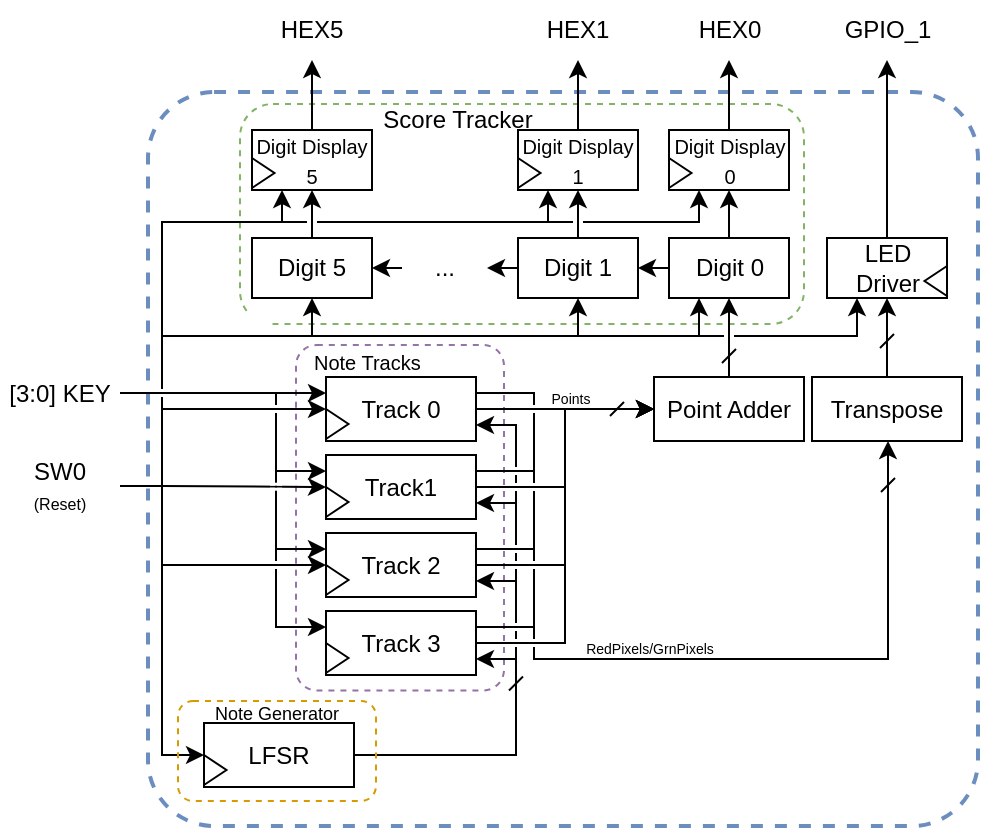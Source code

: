 <mxfile version="25.0.3">
  <diagram name="Page-1" id="yk-Mjvx3I-b8ZRN-Rifc">
    <mxGraphModel dx="18" dy="412" grid="0" gridSize="10" guides="1" tooltips="1" connect="1" arrows="1" fold="1" page="0" pageScale="1" pageWidth="850" pageHeight="1100" math="0" shadow="0">
      <root>
        <mxCell id="0" />
        <mxCell id="1" parent="0" />
        <mxCell id="nvO8RC1nS2Nixw9aljpo-76" value="" style="rounded=1;whiteSpace=wrap;html=1;fillColor=none;strokeColor=#6c8ebf;strokeWidth=2;dashed=1;arcSize=9;movable=0;resizable=0;rotatable=0;deletable=0;editable=0;locked=1;connectable=0;" parent="1" vertex="1">
          <mxGeometry x="183" y="-342" width="415" height="367" as="geometry" />
        </mxCell>
        <mxCell id="nvO8RC1nS2Nixw9aljpo-67" value="Score Tracker" style="rounded=1;whiteSpace=wrap;html=1;fillColor=none;strokeColor=#82b366;dashed=1;verticalAlign=top;spacingTop=-6;spacingRight=64;" parent="1" vertex="1">
          <mxGeometry x="229" y="-336" width="282" height="110" as="geometry" />
        </mxCell>
        <mxCell id="nvO8RC1nS2Nixw9aljpo-65" value="&lt;font style=&quot;font-size: 10px;&quot;&gt;Note Tracks&lt;/font&gt;" style="rounded=1;whiteSpace=wrap;html=1;fillColor=none;dashed=1;strokeColor=#9673a6;arcSize=10;verticalAlign=top;align=left;spacing=-4;spacingLeft=13;movable=1;resizable=1;rotatable=1;deletable=1;editable=1;locked=0;connectable=1;" parent="1" vertex="1">
          <mxGeometry x="257" y="-215.5" width="104" height="172.75" as="geometry" />
        </mxCell>
        <mxCell id="bPInsCrQ2q9wLLFs-EbH-15" style="edgeStyle=elbowEdgeStyle;rounded=0;orthogonalLoop=1;jettySize=auto;html=1;exitX=1;exitY=0.5;exitDx=0;exitDy=0;entryX=0;entryY=0.25;entryDx=0;entryDy=0;" parent="1" source="Hc0AxxcJk_Cpg9OLjL79-2" target="Hc0AxxcJk_Cpg9OLjL79-12" edge="1">
          <mxGeometry relative="1" as="geometry">
            <mxPoint x="178.0" y="-217" as="sourcePoint" />
            <Array as="points">
              <mxPoint x="247" y="-130" />
            </Array>
          </mxGeometry>
        </mxCell>
        <mxCell id="ROcs5XTyeUeNgRc5plgo-29" style="rounded=0;orthogonalLoop=1;jettySize=auto;html=1;entryX=0;entryY=0.5;entryDx=0;entryDy=0;edgeStyle=elbowEdgeStyle;" edge="1" parent="1" target="Hc0AxxcJk_Cpg9OLjL79-5">
          <mxGeometry relative="1" as="geometry">
            <mxPoint x="190" y="-182.5" as="sourcePoint" />
            <Array as="points">
              <mxPoint x="190" y="-182" />
            </Array>
          </mxGeometry>
        </mxCell>
        <mxCell id="Hc0AxxcJk_Cpg9OLjL79-2" value="[3:0] KEY" style="text;html=1;align=center;verticalAlign=middle;whiteSpace=wrap;rounded=0;" parent="1" vertex="1">
          <mxGeometry x="109" y="-206.5" width="60" height="30" as="geometry" />
        </mxCell>
        <mxCell id="nvO8RC1nS2Nixw9aljpo-72" style="edgeStyle=orthogonalEdgeStyle;rounded=0;orthogonalLoop=1;jettySize=auto;html=1;exitX=1;exitY=0.25;exitDx=0;exitDy=0;entryX=0;entryY=0;entryDx=0;entryDy=0;endArrow=none;endFill=0;" parent="1" source="Hc0AxxcJk_Cpg9OLjL79-5" target="nvO8RC1nS2Nixw9aljpo-70" edge="1">
          <mxGeometry relative="1" as="geometry" />
        </mxCell>
        <mxCell id="bPInsCrQ2q9wLLFs-EbH-4" style="edgeStyle=orthogonalEdgeStyle;rounded=0;orthogonalLoop=1;jettySize=auto;html=1;exitX=1;exitY=0.5;exitDx=0;exitDy=0;entryX=0;entryY=0.5;entryDx=0;entryDy=0;" parent="1" source="Hc0AxxcJk_Cpg9OLjL79-5" target="bPInsCrQ2q9wLLFs-EbH-3" edge="1">
          <mxGeometry relative="1" as="geometry" />
        </mxCell>
        <mxCell id="Hc0AxxcJk_Cpg9OLjL79-5" value="Track 0" style="rounded=0;whiteSpace=wrap;html=1;" parent="1" vertex="1">
          <mxGeometry x="272" y="-199.5" width="75" height="32" as="geometry" />
        </mxCell>
        <mxCell id="nvO8RC1nS2Nixw9aljpo-68" style="edgeStyle=orthogonalEdgeStyle;rounded=0;orthogonalLoop=1;jettySize=auto;html=1;exitX=1;exitY=0.25;exitDx=0;exitDy=0;entryX=0;entryY=0;entryDx=0;entryDy=0;endArrow=none;endFill=0;" parent="1" source="Hc0AxxcJk_Cpg9OLjL79-10" target="nvO8RC1nS2Nixw9aljpo-70" edge="1">
          <mxGeometry relative="1" as="geometry">
            <mxPoint x="376" y="-34.5" as="targetPoint" />
          </mxGeometry>
        </mxCell>
        <mxCell id="bPInsCrQ2q9wLLFs-EbH-5" style="edgeStyle=orthogonalEdgeStyle;rounded=0;orthogonalLoop=1;jettySize=auto;html=1;exitX=1;exitY=0.5;exitDx=0;exitDy=0;entryX=0;entryY=0.5;entryDx=0;entryDy=0;" parent="1" source="Hc0AxxcJk_Cpg9OLjL79-10" target="bPInsCrQ2q9wLLFs-EbH-3" edge="1">
          <mxGeometry relative="1" as="geometry" />
        </mxCell>
        <mxCell id="Hc0AxxcJk_Cpg9OLjL79-10" value="Track1" style="rounded=0;whiteSpace=wrap;html=1;" parent="1" vertex="1">
          <mxGeometry x="272" y="-160.5" width="75" height="32" as="geometry" />
        </mxCell>
        <mxCell id="nvO8RC1nS2Nixw9aljpo-71" style="edgeStyle=orthogonalEdgeStyle;rounded=0;orthogonalLoop=1;jettySize=auto;html=1;exitX=1;exitY=0.25;exitDx=0;exitDy=0;entryX=0;entryY=0;entryDx=0;entryDy=0;endArrow=none;endFill=0;" parent="1" source="Hc0AxxcJk_Cpg9OLjL79-11" target="nvO8RC1nS2Nixw9aljpo-70" edge="1">
          <mxGeometry relative="1" as="geometry" />
        </mxCell>
        <mxCell id="bPInsCrQ2q9wLLFs-EbH-6" style="edgeStyle=orthogonalEdgeStyle;rounded=0;orthogonalLoop=1;jettySize=auto;html=1;exitX=1;exitY=0.5;exitDx=0;exitDy=0;entryX=0;entryY=0.5;entryDx=0;entryDy=0;" parent="1" source="Hc0AxxcJk_Cpg9OLjL79-11" target="bPInsCrQ2q9wLLFs-EbH-3" edge="1">
          <mxGeometry relative="1" as="geometry">
            <mxPoint x="386" y="-102.167" as="targetPoint" />
          </mxGeometry>
        </mxCell>
        <mxCell id="Hc0AxxcJk_Cpg9OLjL79-11" value="Track 2" style="rounded=0;whiteSpace=wrap;html=1;" parent="1" vertex="1">
          <mxGeometry x="272" y="-121.5" width="75" height="32" as="geometry" />
        </mxCell>
        <mxCell id="nvO8RC1nS2Nixw9aljpo-73" style="edgeStyle=orthogonalEdgeStyle;rounded=0;orthogonalLoop=1;jettySize=auto;html=1;exitX=1;exitY=0.25;exitDx=0;exitDy=0;entryX=0;entryY=0;entryDx=0;entryDy=0;endArrow=none;endFill=0;" parent="1" source="Hc0AxxcJk_Cpg9OLjL79-12" target="nvO8RC1nS2Nixw9aljpo-70" edge="1">
          <mxGeometry relative="1" as="geometry" />
        </mxCell>
        <mxCell id="bPInsCrQ2q9wLLFs-EbH-7" style="edgeStyle=orthogonalEdgeStyle;rounded=0;orthogonalLoop=1;jettySize=auto;html=1;exitX=1;exitY=0.5;exitDx=0;exitDy=0;entryX=0;entryY=0.5;entryDx=0;entryDy=0;" parent="1" source="Hc0AxxcJk_Cpg9OLjL79-12" target="bPInsCrQ2q9wLLFs-EbH-3" edge="1">
          <mxGeometry relative="1" as="geometry" />
        </mxCell>
        <mxCell id="Hc0AxxcJk_Cpg9OLjL79-12" value="Track 3" style="rounded=0;whiteSpace=wrap;html=1;" parent="1" vertex="1">
          <mxGeometry x="272" y="-82.5" width="75" height="32" as="geometry" />
        </mxCell>
        <mxCell id="Hc0AxxcJk_Cpg9OLjL79-14" value="HEX0" style="text;html=1;align=center;verticalAlign=middle;whiteSpace=wrap;rounded=0;" parent="1" vertex="1">
          <mxGeometry x="443.5" y="-388" width="60" height="30" as="geometry" />
        </mxCell>
        <mxCell id="Hc0AxxcJk_Cpg9OLjL79-16" value="GPIO_1" style="text;html=1;align=center;verticalAlign=middle;whiteSpace=wrap;rounded=0;" parent="1" vertex="1">
          <mxGeometry x="522.5" y="-388" width="60" height="30" as="geometry" />
        </mxCell>
        <mxCell id="Hc0AxxcJk_Cpg9OLjL79-29" style="edgeStyle=orthogonalEdgeStyle;rounded=0;orthogonalLoop=1;jettySize=auto;html=1;exitX=0;exitY=0.5;exitDx=0;exitDy=0;entryX=1;entryY=0.5;entryDx=0;entryDy=0;" parent="1" source="Hc0AxxcJk_Cpg9OLjL79-19" target="Hc0AxxcJk_Cpg9OLjL79-23" edge="1">
          <mxGeometry relative="1" as="geometry" />
        </mxCell>
        <mxCell id="ROcs5XTyeUeNgRc5plgo-7" style="edgeStyle=orthogonalEdgeStyle;rounded=0;orthogonalLoop=1;jettySize=auto;html=1;exitX=0.5;exitY=0;exitDx=0;exitDy=0;entryX=0.5;entryY=1;entryDx=0;entryDy=0;" edge="1" parent="1" source="Hc0AxxcJk_Cpg9OLjL79-19" target="ROcs5XTyeUeNgRc5plgo-4">
          <mxGeometry relative="1" as="geometry" />
        </mxCell>
        <mxCell id="Hc0AxxcJk_Cpg9OLjL79-19" value="Digit 0" style="rounded=0;whiteSpace=wrap;html=1;" parent="1" vertex="1">
          <mxGeometry x="443.5" y="-269" width="60" height="30" as="geometry" />
        </mxCell>
        <mxCell id="Hc0AxxcJk_Cpg9OLjL79-21" value="HEX1" style="text;html=1;align=center;verticalAlign=middle;whiteSpace=wrap;rounded=0;" parent="1" vertex="1">
          <mxGeometry x="368" y="-388" width="60" height="30" as="geometry" />
        </mxCell>
        <mxCell id="Hc0AxxcJk_Cpg9OLjL79-34" style="edgeStyle=orthogonalEdgeStyle;rounded=0;orthogonalLoop=1;jettySize=auto;html=1;exitX=0;exitY=0.5;exitDx=0;exitDy=0;entryX=1;entryY=0.5;entryDx=0;entryDy=0;" parent="1" source="Hc0AxxcJk_Cpg9OLjL79-23" target="Hc0AxxcJk_Cpg9OLjL79-27" edge="1">
          <mxGeometry relative="1" as="geometry" />
        </mxCell>
        <mxCell id="ROcs5XTyeUeNgRc5plgo-6" style="edgeStyle=orthogonalEdgeStyle;rounded=0;orthogonalLoop=1;jettySize=auto;html=1;exitX=0.5;exitY=0;exitDx=0;exitDy=0;entryX=0.5;entryY=1;entryDx=0;entryDy=0;" edge="1" parent="1" source="Hc0AxxcJk_Cpg9OLjL79-23" target="ROcs5XTyeUeNgRc5plgo-3">
          <mxGeometry relative="1" as="geometry" />
        </mxCell>
        <mxCell id="Hc0AxxcJk_Cpg9OLjL79-23" value="Digit 1" style="rounded=0;whiteSpace=wrap;html=1;" parent="1" vertex="1">
          <mxGeometry x="368" y="-269" width="60" height="30" as="geometry" />
        </mxCell>
        <mxCell id="Hc0AxxcJk_Cpg9OLjL79-35" style="edgeStyle=orthogonalEdgeStyle;rounded=0;orthogonalLoop=1;jettySize=auto;html=1;exitX=0;exitY=0.5;exitDx=0;exitDy=0;entryX=1;entryY=0.5;entryDx=0;entryDy=0;" parent="1" source="Hc0AxxcJk_Cpg9OLjL79-27" target="Hc0AxxcJk_Cpg9OLjL79-33" edge="1">
          <mxGeometry relative="1" as="geometry" />
        </mxCell>
        <mxCell id="Hc0AxxcJk_Cpg9OLjL79-27" value="..." style="text;html=1;align=center;verticalAlign=middle;whiteSpace=wrap;rounded=0;" parent="1" vertex="1">
          <mxGeometry x="310" y="-269" width="42.5" height="30" as="geometry" />
        </mxCell>
        <mxCell id="Hc0AxxcJk_Cpg9OLjL79-31" value="HEX5" style="text;html=1;align=center;verticalAlign=middle;whiteSpace=wrap;rounded=0;" parent="1" vertex="1">
          <mxGeometry x="235" y="-388" width="60" height="30" as="geometry" />
        </mxCell>
        <mxCell id="ROcs5XTyeUeNgRc5plgo-5" style="edgeStyle=orthogonalEdgeStyle;rounded=0;orthogonalLoop=1;jettySize=auto;html=1;exitX=0.5;exitY=0;exitDx=0;exitDy=0;entryX=0.5;entryY=1;entryDx=0;entryDy=0;" edge="1" parent="1" source="Hc0AxxcJk_Cpg9OLjL79-33" target="ROcs5XTyeUeNgRc5plgo-2">
          <mxGeometry relative="1" as="geometry" />
        </mxCell>
        <mxCell id="Hc0AxxcJk_Cpg9OLjL79-33" value="Digit 5" style="rounded=0;whiteSpace=wrap;html=1;" parent="1" vertex="1">
          <mxGeometry x="235" y="-269" width="60" height="30" as="geometry" />
        </mxCell>
        <mxCell id="Hc0AxxcJk_Cpg9OLjL79-63" style="rounded=0;orthogonalLoop=1;jettySize=auto;html=1;exitX=0.5;exitY=0;exitDx=0;exitDy=0;entryX=0.5;entryY=1;entryDx=0;entryDy=0;elbow=vertical;" parent="1" source="bPInsCrQ2q9wLLFs-EbH-3" target="Hc0AxxcJk_Cpg9OLjL79-19" edge="1">
          <mxGeometry relative="1" as="geometry">
            <mxPoint x="454" y="-141" as="sourcePoint" />
          </mxGeometry>
        </mxCell>
        <mxCell id="Hc0AxxcJk_Cpg9OLjL79-54" value="" style="triangle;whiteSpace=wrap;html=1;aspect=fixed;" parent="1" vertex="1">
          <mxGeometry x="272" y="-183.5" width="11.25" height="15" as="geometry" />
        </mxCell>
        <mxCell id="Hc0AxxcJk_Cpg9OLjL79-55" value="" style="triangle;whiteSpace=wrap;html=1;aspect=fixed;" parent="1" vertex="1">
          <mxGeometry x="272" y="-144.5" width="11.25" height="15" as="geometry" />
        </mxCell>
        <mxCell id="Hc0AxxcJk_Cpg9OLjL79-56" value="" style="triangle;whiteSpace=wrap;html=1;aspect=fixed;" parent="1" vertex="1">
          <mxGeometry x="272" y="-105.5" width="11.25" height="15" as="geometry" />
        </mxCell>
        <mxCell id="Hc0AxxcJk_Cpg9OLjL79-57" value="" style="triangle;whiteSpace=wrap;html=1;aspect=fixed;" parent="1" vertex="1">
          <mxGeometry x="272" y="-66.5" width="11.25" height="15" as="geometry" />
        </mxCell>
        <mxCell id="nvO8RC1nS2Nixw9aljpo-2" style="edgeStyle=orthogonalEdgeStyle;rounded=0;orthogonalLoop=1;jettySize=auto;html=1;exitX=0.5;exitY=0;exitDx=0;exitDy=0;entryX=0.5;entryY=1;entryDx=0;entryDy=0;" parent="1" source="Hc0AxxcJk_Cpg9OLjL79-67" target="nvO8RC1nS2Nixw9aljpo-1" edge="1">
          <mxGeometry relative="1" as="geometry" />
        </mxCell>
        <mxCell id="Hc0AxxcJk_Cpg9OLjL79-67" value="Transpose" style="rounded=0;whiteSpace=wrap;html=1;" parent="1" vertex="1">
          <mxGeometry x="515" y="-199.5" width="75" height="32" as="geometry" />
        </mxCell>
        <mxCell id="nvO8RC1nS2Nixw9aljpo-3" value="" style="edgeStyle=orthogonalEdgeStyle;rounded=0;orthogonalLoop=1;jettySize=auto;html=1;" parent="1" source="nvO8RC1nS2Nixw9aljpo-1" target="Hc0AxxcJk_Cpg9OLjL79-16" edge="1">
          <mxGeometry relative="1" as="geometry" />
        </mxCell>
        <mxCell id="nvO8RC1nS2Nixw9aljpo-1" value="LED Driver" style="rounded=0;whiteSpace=wrap;html=1;" parent="1" vertex="1">
          <mxGeometry x="522.5" y="-269" width="60" height="30" as="geometry" />
        </mxCell>
        <mxCell id="nvO8RC1nS2Nixw9aljpo-4" value="" style="triangle;whiteSpace=wrap;html=1;aspect=fixed;rotation=-180;" parent="1" vertex="1">
          <mxGeometry x="571.25" y="-255" width="11.25" height="15" as="geometry" />
        </mxCell>
        <mxCell id="nvO8RC1nS2Nixw9aljpo-7" style="rounded=0;orthogonalLoop=1;jettySize=auto;html=1;entryX=0;entryY=0.5;entryDx=0;entryDy=0;" parent="1" target="Hc0AxxcJk_Cpg9OLjL79-10" edge="1">
          <mxGeometry relative="1" as="geometry">
            <mxPoint x="190" y="-145" as="sourcePoint" />
          </mxGeometry>
        </mxCell>
        <mxCell id="nvO8RC1nS2Nixw9aljpo-8" style="edgeStyle=elbowEdgeStyle;rounded=0;orthogonalLoop=1;jettySize=auto;html=1;entryX=0;entryY=0.5;entryDx=0;entryDy=0;" parent="1" target="Hc0AxxcJk_Cpg9OLjL79-11" edge="1">
          <mxGeometry relative="1" as="geometry">
            <Array as="points">
              <mxPoint x="190" y="-123" />
            </Array>
            <mxPoint x="190" y="-163" as="sourcePoint" />
          </mxGeometry>
        </mxCell>
        <mxCell id="nvO8RC1nS2Nixw9aljpo-10" style="edgeStyle=elbowEdgeStyle;rounded=0;orthogonalLoop=1;jettySize=auto;html=1;entryX=0.5;entryY=1;entryDx=0;entryDy=0;elbow=vertical;" parent="1" target="Hc0AxxcJk_Cpg9OLjL79-33" edge="1">
          <mxGeometry relative="1" as="geometry">
            <mxPoint x="190" y="-141" as="sourcePoint" />
            <Array as="points">
              <mxPoint x="226" y="-220" />
            </Array>
          </mxGeometry>
        </mxCell>
        <mxCell id="nvO8RC1nS2Nixw9aljpo-11" style="edgeStyle=elbowEdgeStyle;rounded=0;orthogonalLoop=1;jettySize=auto;html=1;entryX=0.5;entryY=1;entryDx=0;entryDy=0;elbow=vertical;" parent="1" target="Hc0AxxcJk_Cpg9OLjL79-23" edge="1">
          <mxGeometry relative="1" as="geometry">
            <mxPoint x="190" y="-141" as="sourcePoint" />
            <Array as="points">
              <mxPoint x="295" y="-220" />
            </Array>
          </mxGeometry>
        </mxCell>
        <mxCell id="nvO8RC1nS2Nixw9aljpo-12" style="edgeStyle=elbowEdgeStyle;rounded=0;orthogonalLoop=1;jettySize=auto;html=1;entryX=0.25;entryY=1;entryDx=0;entryDy=0;elbow=vertical;" parent="1" target="Hc0AxxcJk_Cpg9OLjL79-19" edge="1">
          <mxGeometry relative="1" as="geometry">
            <mxPoint x="190" y="-141" as="sourcePoint" />
            <Array as="points">
              <mxPoint x="321" y="-220" />
            </Array>
          </mxGeometry>
        </mxCell>
        <mxCell id="nvO8RC1nS2Nixw9aljpo-13" style="edgeStyle=elbowEdgeStyle;rounded=0;orthogonalLoop=1;jettySize=auto;html=1;entryX=0.25;entryY=1;entryDx=0;entryDy=0;elbow=vertical;" parent="1" target="nvO8RC1nS2Nixw9aljpo-1" edge="1">
          <mxGeometry relative="1" as="geometry">
            <mxPoint x="190" y="-142" as="sourcePoint" />
            <Array as="points">
              <mxPoint x="361" y="-220" />
            </Array>
          </mxGeometry>
        </mxCell>
        <mxCell id="nvO8RC1nS2Nixw9aljpo-24" style="edgeStyle=elbowEdgeStyle;rounded=0;orthogonalLoop=1;jettySize=auto;html=1;exitX=1;exitY=0.5;exitDx=0;exitDy=0;entryX=0;entryY=0.5;entryDx=0;entryDy=0;" parent="1" source="nvO8RC1nS2Nixw9aljpo-5" target="nvO8RC1nS2Nixw9aljpo-23" edge="1">
          <mxGeometry relative="1" as="geometry">
            <Array as="points">
              <mxPoint x="190" y="-56" />
            </Array>
          </mxGeometry>
        </mxCell>
        <mxCell id="ROcs5XTyeUeNgRc5plgo-11" style="edgeStyle=orthogonalEdgeStyle;rounded=0;orthogonalLoop=1;jettySize=auto;html=1;exitX=1;exitY=0.5;exitDx=0;exitDy=0;entryX=0.25;entryY=1;entryDx=0;entryDy=0;" edge="1" parent="1" source="nvO8RC1nS2Nixw9aljpo-5" target="ROcs5XTyeUeNgRc5plgo-2">
          <mxGeometry relative="1" as="geometry">
            <Array as="points">
              <mxPoint x="190" y="-145" />
              <mxPoint x="190" y="-277" />
              <mxPoint x="250" y="-277" />
            </Array>
          </mxGeometry>
        </mxCell>
        <mxCell id="ROcs5XTyeUeNgRc5plgo-12" style="edgeStyle=orthogonalEdgeStyle;rounded=0;orthogonalLoop=1;jettySize=auto;html=1;entryX=0.25;entryY=1;entryDx=0;entryDy=0;" edge="1" parent="1" target="ROcs5XTyeUeNgRc5plgo-3">
          <mxGeometry relative="1" as="geometry">
            <mxPoint x="190" y="-145" as="sourcePoint" />
            <Array as="points">
              <mxPoint x="190" y="-141" />
              <mxPoint x="190" y="-277" />
              <mxPoint x="383" y="-277" />
            </Array>
          </mxGeometry>
        </mxCell>
        <mxCell id="ROcs5XTyeUeNgRc5plgo-13" style="edgeStyle=orthogonalEdgeStyle;rounded=0;orthogonalLoop=1;jettySize=auto;html=1;entryX=0.25;entryY=1;entryDx=0;entryDy=0;" edge="1" parent="1" target="ROcs5XTyeUeNgRc5plgo-4">
          <mxGeometry relative="1" as="geometry">
            <mxPoint x="190" y="-150" as="sourcePoint" />
            <Array as="points">
              <mxPoint x="190" y="-277" />
              <mxPoint x="459" y="-277" />
            </Array>
          </mxGeometry>
        </mxCell>
        <mxCell id="nvO8RC1nS2Nixw9aljpo-5" value="SW0&lt;br&gt;&lt;font style=&quot;font-size: 8px;&quot;&gt;(Reset)&lt;/font&gt;" style="text;html=1;align=center;verticalAlign=middle;whiteSpace=wrap;rounded=0;" parent="1" vertex="1">
          <mxGeometry x="109" y="-160" width="60" height="30" as="geometry" />
        </mxCell>
        <mxCell id="nvO8RC1nS2Nixw9aljpo-14" value="" style="rounded=0;whiteSpace=wrap;html=1;strokeColor=none;aspect=fixed;" parent="1" vertex="1">
          <mxGeometry x="232" y="-231" width="12" height="6" as="geometry" />
        </mxCell>
        <mxCell id="nvO8RC1nS2Nixw9aljpo-26" style="edgeStyle=orthogonalEdgeStyle;rounded=0;orthogonalLoop=1;jettySize=auto;html=1;exitX=1;exitY=0.5;exitDx=0;exitDy=0;entryX=1;entryY=0.75;entryDx=0;entryDy=0;" parent="1" source="nvO8RC1nS2Nixw9aljpo-23" target="Hc0AxxcJk_Cpg9OLjL79-5" edge="1">
          <mxGeometry relative="1" as="geometry" />
        </mxCell>
        <mxCell id="nvO8RC1nS2Nixw9aljpo-27" style="edgeStyle=orthogonalEdgeStyle;rounded=0;orthogonalLoop=1;jettySize=auto;html=1;exitX=1;exitY=0.5;exitDx=0;exitDy=0;entryX=1;entryY=0.75;entryDx=0;entryDy=0;" parent="1" source="nvO8RC1nS2Nixw9aljpo-23" target="Hc0AxxcJk_Cpg9OLjL79-10" edge="1">
          <mxGeometry relative="1" as="geometry" />
        </mxCell>
        <mxCell id="nvO8RC1nS2Nixw9aljpo-28" style="edgeStyle=orthogonalEdgeStyle;rounded=0;orthogonalLoop=1;jettySize=auto;html=1;exitX=1;exitY=0.5;exitDx=0;exitDy=0;entryX=1;entryY=0.75;entryDx=0;entryDy=0;" parent="1" source="nvO8RC1nS2Nixw9aljpo-23" target="Hc0AxxcJk_Cpg9OLjL79-11" edge="1">
          <mxGeometry relative="1" as="geometry" />
        </mxCell>
        <mxCell id="nvO8RC1nS2Nixw9aljpo-29" style="edgeStyle=orthogonalEdgeStyle;rounded=0;orthogonalLoop=1;jettySize=auto;html=1;exitX=1;exitY=0.5;exitDx=0;exitDy=0;entryX=1;entryY=0.75;entryDx=0;entryDy=0;" parent="1" source="nvO8RC1nS2Nixw9aljpo-23" target="Hc0AxxcJk_Cpg9OLjL79-12" edge="1">
          <mxGeometry relative="1" as="geometry" />
        </mxCell>
        <mxCell id="nvO8RC1nS2Nixw9aljpo-23" value="LFSR" style="rounded=0;whiteSpace=wrap;html=1;" parent="1" vertex="1">
          <mxGeometry x="211" y="-26.5" width="75" height="32" as="geometry" />
        </mxCell>
        <mxCell id="nvO8RC1nS2Nixw9aljpo-25" value="" style="triangle;whiteSpace=wrap;html=1;aspect=fixed;" parent="1" vertex="1">
          <mxGeometry x="211" y="-10.5" width="11.25" height="15" as="geometry" />
        </mxCell>
        <mxCell id="nvO8RC1nS2Nixw9aljpo-30" value="" style="rounded=0;whiteSpace=wrap;html=1;strokeColor=none;rotation=0;" parent="1" vertex="1">
          <mxGeometry x="373" y="-185.5" width="6" height="1.5" as="geometry" />
        </mxCell>
        <mxCell id="nvO8RC1nS2Nixw9aljpo-31" value="" style="rounded=0;whiteSpace=wrap;html=1;strokeColor=none;rotation=-180;" parent="1" vertex="1">
          <mxGeometry x="373" y="-183" width="6" height="1.5" as="geometry" />
        </mxCell>
        <mxCell id="nvO8RC1nS2Nixw9aljpo-32" value="" style="rounded=0;whiteSpace=wrap;html=1;strokeColor=none;rotation=-180;" parent="1" vertex="1">
          <mxGeometry x="373" y="-146.5" width="6" height="1.5" as="geometry" />
        </mxCell>
        <mxCell id="nvO8RC1nS2Nixw9aljpo-33" value="" style="rounded=0;whiteSpace=wrap;html=1;strokeColor=none;rotation=-180;" parent="1" vertex="1">
          <mxGeometry x="373" y="-144" width="6" height="1.5" as="geometry" />
        </mxCell>
        <mxCell id="nvO8RC1nS2Nixw9aljpo-34" value="" style="rounded=0;whiteSpace=wrap;html=1;strokeColor=none;rotation=-180;" parent="1" vertex="1">
          <mxGeometry x="373" y="-107.5" width="6" height="1.5" as="geometry" />
        </mxCell>
        <mxCell id="nvO8RC1nS2Nixw9aljpo-35" value="" style="rounded=0;whiteSpace=wrap;html=1;strokeColor=none;rotation=-180;" parent="1" vertex="1">
          <mxGeometry x="373" y="-105" width="6" height="1.5" as="geometry" />
        </mxCell>
        <mxCell id="nvO8RC1nS2Nixw9aljpo-36" value="" style="rounded=0;whiteSpace=wrap;html=1;strokeColor=none;rotation=-180;" parent="1" vertex="1">
          <mxGeometry x="373" y="-68.5" width="6" height="1.5" as="geometry" />
        </mxCell>
        <mxCell id="nvO8RC1nS2Nixw9aljpo-37" value="" style="rounded=0;whiteSpace=wrap;html=1;strokeColor=none;rotation=-180;" parent="1" vertex="1">
          <mxGeometry x="373" y="-66" width="6" height="1.5" as="geometry" />
        </mxCell>
        <mxCell id="nvO8RC1nS2Nixw9aljpo-38" value="" style="endArrow=none;html=1;rounded=0;" parent="1" edge="1">
          <mxGeometry width="50" height="50" relative="1" as="geometry">
            <mxPoint x="549.5" y="-142" as="sourcePoint" />
            <mxPoint x="556.5" y="-149" as="targetPoint" />
          </mxGeometry>
        </mxCell>
        <mxCell id="nvO8RC1nS2Nixw9aljpo-39" value="" style="rounded=0;whiteSpace=wrap;html=1;strokeColor=none;rotation=90;" parent="1" vertex="1">
          <mxGeometry x="470.5" y="-221" width="3" height="2" as="geometry" />
        </mxCell>
        <mxCell id="nvO8RC1nS2Nixw9aljpo-40" value="" style="rounded=0;whiteSpace=wrap;html=1;strokeColor=none;rotation=90;" parent="1" vertex="1">
          <mxGeometry x="473.5" y="-221" width="3" height="2" as="geometry" />
        </mxCell>
        <mxCell id="nvO8RC1nS2Nixw9aljpo-41" value="" style="rounded=0;whiteSpace=wrap;html=1;strokeColor=none;rotation=-180;" parent="1" vertex="1">
          <mxGeometry x="364" y="-66" width="6" height="1.5" as="geometry" />
        </mxCell>
        <mxCell id="nvO8RC1nS2Nixw9aljpo-42" value="" style="rounded=0;whiteSpace=wrap;html=1;strokeColor=none;rotation=-180;" parent="1" vertex="1">
          <mxGeometry x="364" y="-68.5" width="6" height="1.5" as="geometry" />
        </mxCell>
        <mxCell id="nvO8RC1nS2Nixw9aljpo-43" value="" style="rounded=0;whiteSpace=wrap;html=1;strokeColor=none;rotation=-180;" parent="1" vertex="1">
          <mxGeometry x="364" y="-74" width="6" height="1.5" as="geometry" />
        </mxCell>
        <mxCell id="nvO8RC1nS2Nixw9aljpo-45" value="" style="rounded=0;whiteSpace=wrap;html=1;strokeColor=none;rotation=-180;" parent="1" vertex="1">
          <mxGeometry x="364" y="-76.5" width="6" height="1.5" as="geometry" />
        </mxCell>
        <mxCell id="nvO8RC1nS2Nixw9aljpo-46" value="" style="rounded=0;whiteSpace=wrap;html=1;strokeColor=none;rotation=-180;" parent="1" vertex="1">
          <mxGeometry x="364" y="-107.5" width="6" height="1.5" as="geometry" />
        </mxCell>
        <mxCell id="nvO8RC1nS2Nixw9aljpo-47" value="" style="rounded=0;whiteSpace=wrap;html=1;strokeColor=none;rotation=-180;" parent="1" vertex="1">
          <mxGeometry x="364" y="-115.5" width="6" height="1.5" as="geometry" />
        </mxCell>
        <mxCell id="nvO8RC1nS2Nixw9aljpo-48" value="" style="rounded=0;whiteSpace=wrap;html=1;strokeColor=none;rotation=-180;" parent="1" vertex="1">
          <mxGeometry x="364" y="-113" width="6" height="1.5" as="geometry" />
        </mxCell>
        <mxCell id="nvO8RC1nS2Nixw9aljpo-49" value="" style="rounded=0;whiteSpace=wrap;html=1;strokeColor=none;rotation=-180;" parent="1" vertex="1">
          <mxGeometry x="364" y="-105" width="6" height="1.5" as="geometry" />
        </mxCell>
        <mxCell id="nvO8RC1nS2Nixw9aljpo-50" value="" style="rounded=0;whiteSpace=wrap;html=1;strokeColor=none;rotation=-180;" parent="1" vertex="1">
          <mxGeometry x="364" y="-146.5" width="6" height="1.5" as="geometry" />
        </mxCell>
        <mxCell id="nvO8RC1nS2Nixw9aljpo-51" value="" style="rounded=0;whiteSpace=wrap;html=1;strokeColor=none;rotation=-180;" parent="1" vertex="1">
          <mxGeometry x="364" y="-144" width="6" height="1.5" as="geometry" />
        </mxCell>
        <mxCell id="nvO8RC1nS2Nixw9aljpo-52" value="" style="rounded=0;whiteSpace=wrap;html=1;strokeColor=none;rotation=-180;" parent="1" vertex="1">
          <mxGeometry x="364" y="-152" width="6" height="1.5" as="geometry" />
        </mxCell>
        <mxCell id="nvO8RC1nS2Nixw9aljpo-53" value="" style="rounded=0;whiteSpace=wrap;html=1;strokeColor=none;rotation=-180;" parent="1" vertex="1">
          <mxGeometry x="364" y="-154.5" width="6" height="1.5" as="geometry" />
        </mxCell>
        <mxCell id="nvO8RC1nS2Nixw9aljpo-66" value="&lt;font style=&quot;font-size: 9px;&quot;&gt;Note Generator&lt;/font&gt;" style="rounded=1;whiteSpace=wrap;html=1;fillColor=none;strokeColor=#d79b00;dashed=1;align=center;verticalAlign=top;spacingTop=-9;" parent="1" vertex="1">
          <mxGeometry x="198" y="-37.5" width="99" height="50" as="geometry" />
        </mxCell>
        <mxCell id="nvO8RC1nS2Nixw9aljpo-74" style="edgeStyle=elbowEdgeStyle;rounded=0;orthogonalLoop=1;jettySize=auto;html=1;exitX=0;exitY=0;exitDx=0;exitDy=0;entryX=0.5;entryY=1;entryDx=0;entryDy=0;" parent="1" source="nvO8RC1nS2Nixw9aljpo-70" target="Hc0AxxcJk_Cpg9OLjL79-67" edge="1">
          <mxGeometry relative="1" as="geometry">
            <mxPoint x="564" y="-144" as="targetPoint" />
            <Array as="points">
              <mxPoint x="553" y="-90" />
            </Array>
          </mxGeometry>
        </mxCell>
        <mxCell id="nvO8RC1nS2Nixw9aljpo-70" value="" style="rounded=0;whiteSpace=wrap;html=1;strokeColor=none;fillColor=none;" parent="1" vertex="1">
          <mxGeometry x="376" y="-58.5" width="3" height="6" as="geometry" />
        </mxCell>
        <mxCell id="nvO8RC1nS2Nixw9aljpo-75" value="" style="rounded=0;whiteSpace=wrap;html=1;strokeColor=none;fillColor=#000000;" parent="1" vertex="1">
          <mxGeometry x="375.5" y="-58.5" width="0.5" height="0.5" as="geometry" />
        </mxCell>
        <mxCell id="nvO8RC1nS2Nixw9aljpo-82" value="" style="endArrow=none;html=1;rounded=0;" parent="1" edge="1">
          <mxGeometry width="50" height="50" relative="1" as="geometry">
            <mxPoint x="549" y="-214" as="sourcePoint" />
            <mxPoint x="556" y="-221" as="targetPoint" />
          </mxGeometry>
        </mxCell>
        <mxCell id="nvO8RC1nS2Nixw9aljpo-83" value="" style="endArrow=none;html=1;rounded=0;" parent="1" edge="1">
          <mxGeometry width="50" height="50" relative="1" as="geometry">
            <mxPoint x="470" y="-206.5" as="sourcePoint" />
            <mxPoint x="477" y="-213.5" as="targetPoint" />
          </mxGeometry>
        </mxCell>
        <mxCell id="bPInsCrQ2q9wLLFs-EbH-3" value="Point Adder" style="rounded=0;whiteSpace=wrap;html=1;" parent="1" vertex="1">
          <mxGeometry x="436" y="-199.5" width="75" height="32" as="geometry" />
        </mxCell>
        <mxCell id="bPInsCrQ2q9wLLFs-EbH-12" style="edgeStyle=elbowEdgeStyle;rounded=0;orthogonalLoop=1;jettySize=auto;html=1;entryX=0;entryY=0.25;entryDx=0;entryDy=0;" parent="1" target="Hc0AxxcJk_Cpg9OLjL79-5" edge="1">
          <mxGeometry relative="1" as="geometry">
            <mxPoint x="247" y="-191.5" as="sourcePoint" />
            <mxPoint x="272" y="-191.5" as="targetPoint" />
            <Array as="points" />
          </mxGeometry>
        </mxCell>
        <mxCell id="bPInsCrQ2q9wLLFs-EbH-14" style="edgeStyle=elbowEdgeStyle;rounded=0;orthogonalLoop=1;jettySize=auto;html=1;entryX=0;entryY=0.25;entryDx=0;entryDy=0;" parent="1" target="Hc0AxxcJk_Cpg9OLjL79-10" edge="1">
          <mxGeometry relative="1" as="geometry">
            <mxPoint x="249" y="-152.5" as="sourcePoint" />
            <mxPoint x="272" y="-152.5" as="targetPoint" />
            <Array as="points">
              <mxPoint x="247" y="-152.5" />
            </Array>
          </mxGeometry>
        </mxCell>
        <mxCell id="bPInsCrQ2q9wLLFs-EbH-16" style="edgeStyle=elbowEdgeStyle;rounded=0;orthogonalLoop=1;jettySize=auto;html=1;entryX=0;entryY=0.25;entryDx=0;entryDy=0;" parent="1" target="Hc0AxxcJk_Cpg9OLjL79-11" edge="1">
          <mxGeometry relative="1" as="geometry">
            <mxPoint x="247" y="-113.5" as="sourcePoint" />
            <mxPoint x="272" y="-113.5" as="targetPoint" />
            <Array as="points" />
          </mxGeometry>
        </mxCell>
        <mxCell id="bPInsCrQ2q9wLLFs-EbH-17" value="" style="rounded=0;whiteSpace=wrap;html=1;strokeColor=none;rotation=-180;" parent="1" vertex="1">
          <mxGeometry x="244.5" y="-183" width="6" height="1.5" as="geometry" />
        </mxCell>
        <mxCell id="bPInsCrQ2q9wLLFs-EbH-18" value="" style="rounded=0;whiteSpace=wrap;html=1;strokeColor=none;rotation=-180;" parent="1" vertex="1">
          <mxGeometry x="244.5" y="-185.5" width="6" height="1.5" as="geometry" />
        </mxCell>
        <mxCell id="bPInsCrQ2q9wLLFs-EbH-19" value="" style="rounded=0;whiteSpace=wrap;html=1;strokeColor=none;rotation=-180;" parent="1" vertex="1">
          <mxGeometry x="244" y="-144.15" width="6" height="1.5" as="geometry" />
        </mxCell>
        <mxCell id="bPInsCrQ2q9wLLFs-EbH-20" value="" style="rounded=0;whiteSpace=wrap;html=1;strokeColor=none;rotation=-180;" parent="1" vertex="1">
          <mxGeometry x="244" y="-146.65" width="6" height="1.5" as="geometry" />
        </mxCell>
        <mxCell id="bPInsCrQ2q9wLLFs-EbH-21" value="" style="rounded=0;whiteSpace=wrap;html=1;strokeColor=none;rotation=-180;" parent="1" vertex="1">
          <mxGeometry x="244.5" y="-105" width="6" height="1.5" as="geometry" />
        </mxCell>
        <mxCell id="bPInsCrQ2q9wLLFs-EbH-22" value="" style="rounded=0;whiteSpace=wrap;html=1;strokeColor=none;rotation=-180;" parent="1" vertex="1">
          <mxGeometry x="244.5" y="-107.5" width="6" height="1.5" as="geometry" />
        </mxCell>
        <mxCell id="bPInsCrQ2q9wLLFs-EbH-23" value="&lt;font style=&quot;font-size: 7px;&quot;&gt;Points&lt;/font&gt;" style="text;html=1;align=center;verticalAlign=middle;whiteSpace=wrap;rounded=0;" parent="1" vertex="1">
          <mxGeometry x="379" y="-195" width="31" height="9.5" as="geometry" />
        </mxCell>
        <mxCell id="ROcs5XTyeUeNgRc5plgo-1" value="&lt;font style=&quot;font-size: 7px;&quot;&gt;RedPixels/GrnPixels&lt;/font&gt;" style="text;html=1;align=center;verticalAlign=middle;whiteSpace=wrap;rounded=0;" vertex="1" parent="1">
          <mxGeometry x="395" y="-71" width="78" height="11.5" as="geometry" />
        </mxCell>
        <mxCell id="ROcs5XTyeUeNgRc5plgo-8" style="edgeStyle=orthogonalEdgeStyle;rounded=0;orthogonalLoop=1;jettySize=auto;html=1;exitX=0.5;exitY=0;exitDx=0;exitDy=0;entryX=0.5;entryY=1;entryDx=0;entryDy=0;" edge="1" parent="1" source="ROcs5XTyeUeNgRc5plgo-2" target="Hc0AxxcJk_Cpg9OLjL79-31">
          <mxGeometry relative="1" as="geometry" />
        </mxCell>
        <mxCell id="ROcs5XTyeUeNgRc5plgo-2" value="&lt;font style=&quot;font-size: 10px;&quot;&gt;Digit Display 5&lt;/font&gt;" style="rounded=0;whiteSpace=wrap;html=1;" vertex="1" parent="1">
          <mxGeometry x="235" y="-323" width="60" height="30" as="geometry" />
        </mxCell>
        <mxCell id="ROcs5XTyeUeNgRc5plgo-9" style="edgeStyle=orthogonalEdgeStyle;rounded=0;orthogonalLoop=1;jettySize=auto;html=1;exitX=0.5;exitY=0;exitDx=0;exitDy=0;entryX=0.5;entryY=1;entryDx=0;entryDy=0;" edge="1" parent="1" source="ROcs5XTyeUeNgRc5plgo-3" target="Hc0AxxcJk_Cpg9OLjL79-21">
          <mxGeometry relative="1" as="geometry" />
        </mxCell>
        <mxCell id="ROcs5XTyeUeNgRc5plgo-3" value="&lt;font style=&quot;font-size: 10px;&quot;&gt;Digit Display 1&lt;/font&gt;" style="rounded=0;whiteSpace=wrap;html=1;" vertex="1" parent="1">
          <mxGeometry x="368" y="-323" width="60" height="30" as="geometry" />
        </mxCell>
        <mxCell id="ROcs5XTyeUeNgRc5plgo-10" style="edgeStyle=orthogonalEdgeStyle;rounded=0;orthogonalLoop=1;jettySize=auto;html=1;exitX=0.5;exitY=0;exitDx=0;exitDy=0;entryX=0.5;entryY=1;entryDx=0;entryDy=0;" edge="1" parent="1" source="ROcs5XTyeUeNgRc5plgo-4" target="Hc0AxxcJk_Cpg9OLjL79-14">
          <mxGeometry relative="1" as="geometry" />
        </mxCell>
        <mxCell id="ROcs5XTyeUeNgRc5plgo-4" value="&lt;font style=&quot;font-size: 10px;&quot;&gt;Digit Display 0&lt;/font&gt;" style="rounded=0;whiteSpace=wrap;html=1;" vertex="1" parent="1">
          <mxGeometry x="443.5" y="-323" width="60" height="30" as="geometry" />
        </mxCell>
        <mxCell id="ROcs5XTyeUeNgRc5plgo-17" value="" style="rounded=0;whiteSpace=wrap;html=1;strokeColor=none;rotation=90;" vertex="1" parent="1">
          <mxGeometry x="395" y="-278" width="3" height="2" as="geometry" />
        </mxCell>
        <mxCell id="ROcs5XTyeUeNgRc5plgo-18" value="" style="rounded=0;whiteSpace=wrap;html=1;strokeColor=none;rotation=90;" vertex="1" parent="1">
          <mxGeometry x="398" y="-278" width="3" height="2" as="geometry" />
        </mxCell>
        <mxCell id="ROcs5XTyeUeNgRc5plgo-21" value="" style="rounded=0;whiteSpace=wrap;html=1;strokeColor=none;rotation=90;" vertex="1" parent="1">
          <mxGeometry x="262" y="-278" width="3" height="2" as="geometry" />
        </mxCell>
        <mxCell id="ROcs5XTyeUeNgRc5plgo-22" value="" style="rounded=0;whiteSpace=wrap;html=1;strokeColor=none;rotation=90;" vertex="1" parent="1">
          <mxGeometry x="265" y="-278" width="3" height="2" as="geometry" />
        </mxCell>
        <mxCell id="ROcs5XTyeUeNgRc5plgo-23" value="" style="rounded=0;whiteSpace=wrap;html=1;strokeColor=none;rotation=0;" vertex="1" parent="1">
          <mxGeometry x="187" y="-193.5" width="6" height="1.5" as="geometry" />
        </mxCell>
        <mxCell id="ROcs5XTyeUeNgRc5plgo-24" value="" style="rounded=0;whiteSpace=wrap;html=1;strokeColor=none;rotation=0;" vertex="1" parent="1">
          <mxGeometry x="187" y="-191" width="6" height="1.5" as="geometry" />
        </mxCell>
        <mxCell id="ROcs5XTyeUeNgRc5plgo-25" value="" style="triangle;whiteSpace=wrap;html=1;aspect=fixed;" vertex="1" parent="1">
          <mxGeometry x="235" y="-309" width="11.25" height="15" as="geometry" />
        </mxCell>
        <mxCell id="ROcs5XTyeUeNgRc5plgo-26" value="" style="triangle;whiteSpace=wrap;html=1;aspect=fixed;" vertex="1" parent="1">
          <mxGeometry x="368" y="-309" width="11.25" height="15" as="geometry" />
        </mxCell>
        <mxCell id="ROcs5XTyeUeNgRc5plgo-27" value="" style="triangle;whiteSpace=wrap;html=1;aspect=fixed;" vertex="1" parent="1">
          <mxGeometry x="443.5" y="-309" width="11.25" height="15" as="geometry" />
        </mxCell>
        <mxCell id="ROcs5XTyeUeNgRc5plgo-30" value="" style="endArrow=none;html=1;rounded=0;" edge="1" parent="1">
          <mxGeometry width="50" height="50" relative="1" as="geometry">
            <mxPoint x="414" y="-180" as="sourcePoint" />
            <mxPoint x="421" y="-187" as="targetPoint" />
          </mxGeometry>
        </mxCell>
        <mxCell id="ROcs5XTyeUeNgRc5plgo-32" value="" style="endArrow=none;html=1;rounded=0;" edge="1" parent="1">
          <mxGeometry width="50" height="50" relative="1" as="geometry">
            <mxPoint x="363.5" y="-42.75" as="sourcePoint" />
            <mxPoint x="370.5" y="-49.75" as="targetPoint" />
          </mxGeometry>
        </mxCell>
      </root>
    </mxGraphModel>
  </diagram>
</mxfile>
